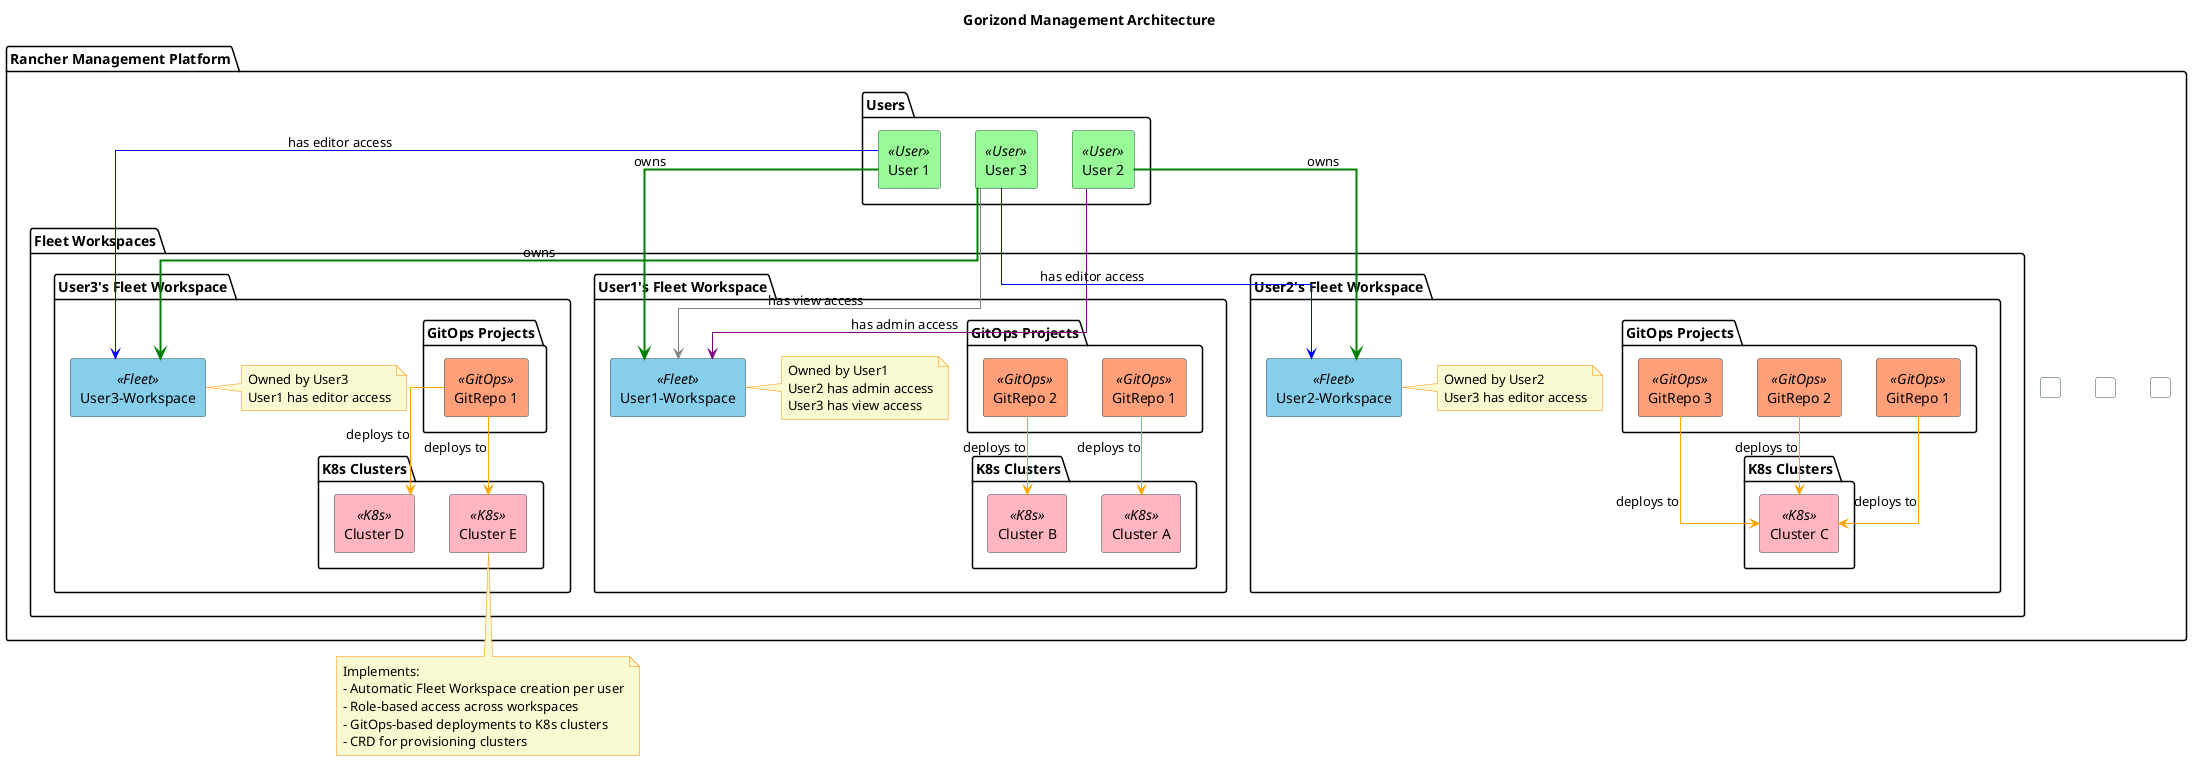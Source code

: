 @startuml Gorizond Management Architecture

skinparam rectangle {
  BackgroundColor<<User>> PaleGreen
  BackgroundColor<<Fleet>> SkyBlue
  BackgroundColor<<GitOps>> LightSalmon
  BackgroundColor<<K8s>> LightPink
}

skinparam note {
  BackgroundColor LightGoldenRodYellow
  BorderColor DarkOrange
}

skinparam linetype ortho
skinparam backgroundColor White
skinparam rectangleBorderColor DarkSlateGray

title Gorizond Management Architecture

package "Rancher Management Platform" as RancherMgmt {
  'Users layer
  package "Users" as Users {
    rectangle "User 1" as User1 <<User>>
    rectangle "User 2" as User2 <<User>>
    rectangle "User 3" as User3 <<User>>
  }
  
  ' Adding extra space between users and workspaces
  rectangle " " as Spacer1 #transparent
  rectangle " " as Spacer2 #transparent
  rectangle " " as Spacer3 #transparent
  
  'Fleet workspaces layer  
  package "Fleet Workspaces" as Fleets {
    package "User1's Fleet Workspace" as Fleet1 {
      rectangle "User1-Workspace" as User1Workspace <<Fleet>>
      note right of User1Workspace: Owned by User1\nUser2 has admin access\nUser3 has view access
      
      'GitOps projects in User1's workspace
      package "GitOps Projects" as GitOps1 {
        rectangle "GitRepo 1" as GitRepo1_1 <<GitOps>>
        rectangle "GitRepo 2" as GitRepo1_2 <<GitOps>>
      }
      
      'K8s clusters in User1's workspace
      package "K8s Clusters" as Clusters1 {
        rectangle "Cluster A" as ClusterA1 <<K8s>>
        rectangle "Cluster B" as ClusterB1 <<K8s>>
      }
    }
    
    package "User2's Fleet Workspace" as Fleet2 {
      rectangle "User2-Workspace" as User2Workspace <<Fleet>>
      note right of User2Workspace: Owned by User2\nUser3 has editor access
      
      'GitOps projects in User2's workspace
      package "GitOps Projects" as GitOps2 {
        rectangle "GitRepo 1" as GitRepo2_1 <<GitOps>>
        rectangle "GitRepo 2" as GitRepo2_2 <<GitOps>>
        rectangle "GitRepo 3" as GitRepo2_3 <<GitOps>>
      }
      
      'K8s clusters in User2's workspace
      package "K8s Clusters" as Clusters2 {
        rectangle "Cluster C" as ClusterC2 <<K8s>>
      }
    }
    
    package "User3's Fleet Workspace" as Fleet3 {
      rectangle "User3-Workspace" as User3Workspace <<Fleet>>
      note right of User3Workspace: Owned by User3\nUser1 has editor access
      
      'GitOps projects in User3's workspace
      package "GitOps Projects" as GitOps3 {
        rectangle "GitRepo 1" as GitRepo3_1 <<GitOps>>
      }
      
      'K8s clusters in User3's workspace
      package "K8s Clusters" as Clusters3 {
        rectangle "Cluster D" as ClusterD3 <<K8s>>
        rectangle "Cluster E" as ClusterE3 <<K8s>>
      }
    }
  }
}

' Creating vertical space by connecting users to invisible spacers
User1 -[hidden]-> Spacer1
User2 -[hidden]-> Spacer2
User3 -[hidden]-> Spacer3

' User relationships with their workspaces
User1 -[#green,bold]-> User1Workspace: owns
User2 -[#green,bold]-> User2Workspace: owns
User3 -[#green,bold]-> User3Workspace: owns

' Cross-user access relationships
User1 -[#blue]-> User3Workspace: has editor access
User2 -[#purple]-> User1Workspace: has admin access
User3 -[#gray]-> User1Workspace: has view access
User3 -[#blue]-> User2Workspace: has editor access

' GitOps deployments to clusters
GitRepo1_1 -[#orange]-> ClusterA1: deploys to
GitRepo1_2 -[#orange]-> ClusterB1: deploys to
GitRepo2_1 -[#orange]-> ClusterC2: deploys to
GitRepo2_2 -[#orange]-> ClusterC2: deploys to
GitRepo2_3 -[#orange]-> ClusterC2: deploys to
GitRepo3_1 -[#orange]-> ClusterD3: deploys to
GitRepo3_1 -[#orange]-> ClusterE3: deploys to

note bottom: Implements:\n- Automatic Fleet Workspace creation per user\n- Role-based access across workspaces\n- GitOps-based deployments to K8s clusters\n- CRD for provisioning clusters

@enduml